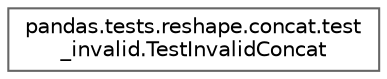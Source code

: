 digraph "Graphical Class Hierarchy"
{
 // LATEX_PDF_SIZE
  bgcolor="transparent";
  edge [fontname=Helvetica,fontsize=10,labelfontname=Helvetica,labelfontsize=10];
  node [fontname=Helvetica,fontsize=10,shape=box,height=0.2,width=0.4];
  rankdir="LR";
  Node0 [id="Node000000",label="pandas.tests.reshape.concat.test\l_invalid.TestInvalidConcat",height=0.2,width=0.4,color="grey40", fillcolor="white", style="filled",URL="$dd/dbf/classpandas_1_1tests_1_1reshape_1_1concat_1_1test__invalid_1_1TestInvalidConcat.html",tooltip=" "];
}
